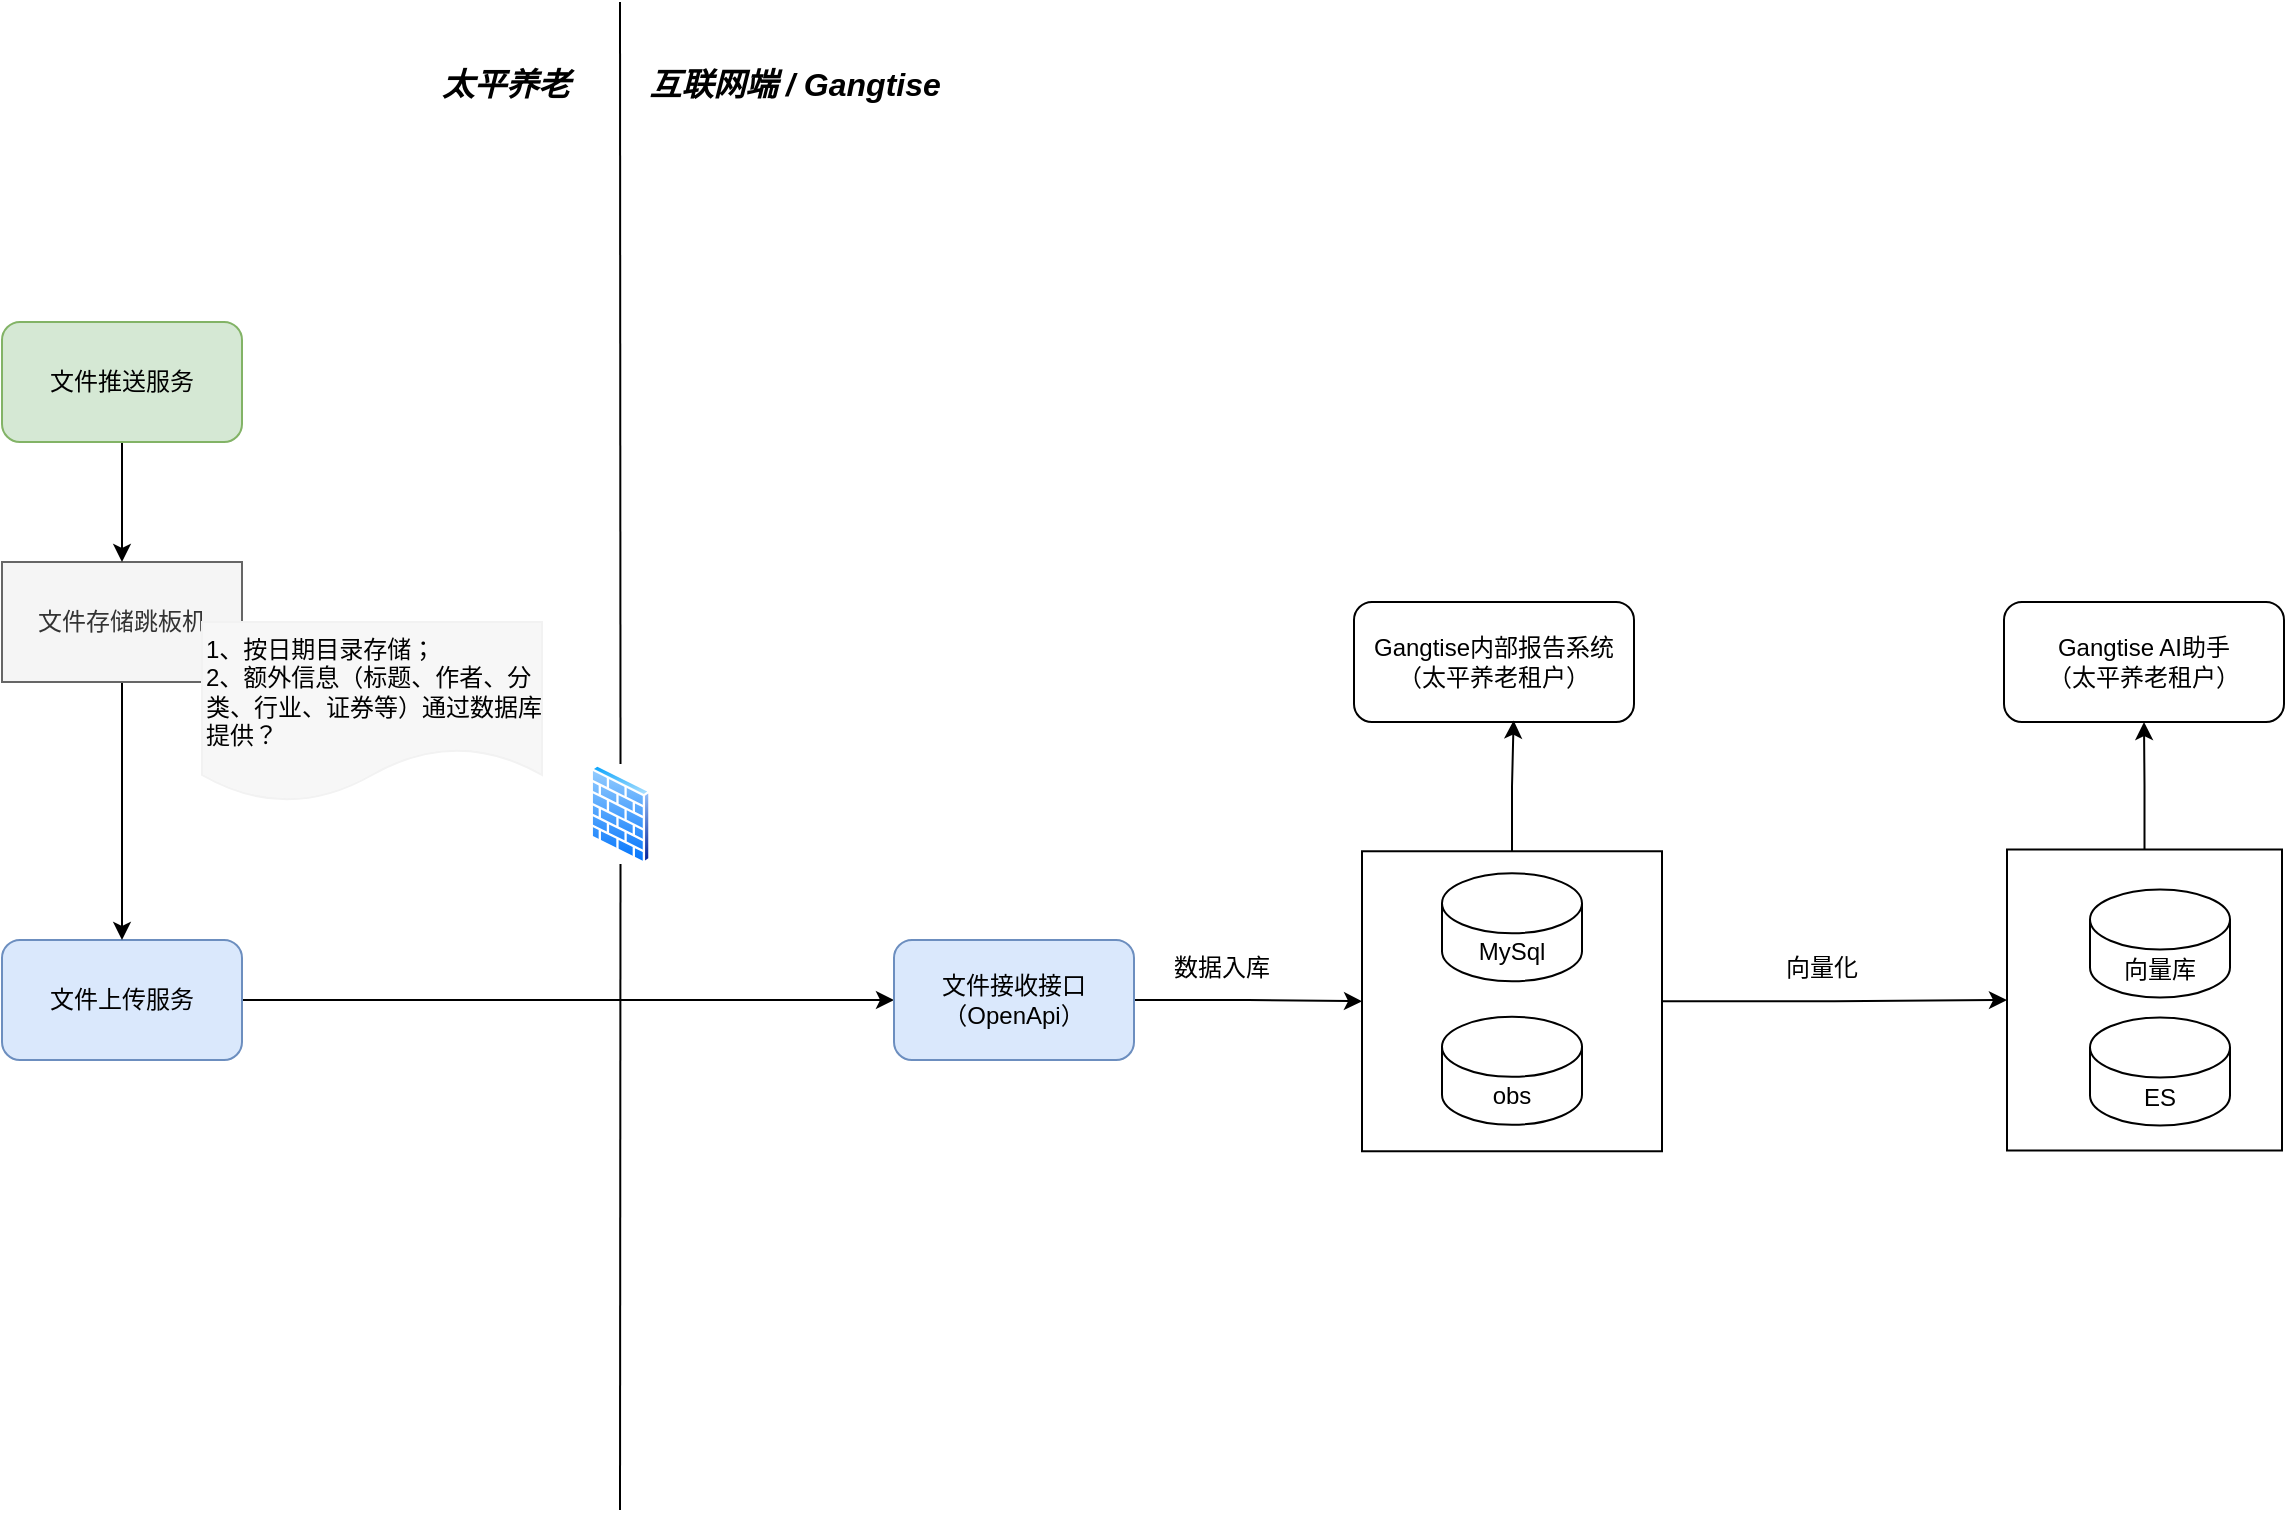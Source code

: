 <mxfile version="24.8.2">
  <diagram name="第 1 页" id="U4IAuHqMJG7AL6-bSId_">
    <mxGraphModel dx="2202" dy="777" grid="1" gridSize="10" guides="1" tooltips="1" connect="1" arrows="1" fold="1" page="1" pageScale="1" pageWidth="827" pageHeight="1169" math="0" shadow="0">
      <root>
        <mxCell id="0" />
        <mxCell id="1" parent="0" />
        <mxCell id="jtawM9_IdTwoaFk0VFE8-23" value="" style="rounded=0;whiteSpace=wrap;html=1;" vertex="1" parent="1">
          <mxGeometry x="620" y="464.63" width="150" height="150" as="geometry" />
        </mxCell>
        <mxCell id="jtawM9_IdTwoaFk0VFE8-25" style="edgeStyle=orthogonalEdgeStyle;rounded=0;orthogonalLoop=1;jettySize=auto;html=1;entryX=0.5;entryY=1;entryDx=0;entryDy=0;" edge="1" parent="1" source="jtawM9_IdTwoaFk0VFE8-18" target="jtawM9_IdTwoaFk0VFE8-16">
          <mxGeometry relative="1" as="geometry" />
        </mxCell>
        <mxCell id="jtawM9_IdTwoaFk0VFE8-18" value="" style="rounded=0;whiteSpace=wrap;html=1;" vertex="1" parent="1">
          <mxGeometry x="942.5" y="463.75" width="137.5" height="150.5" as="geometry" />
        </mxCell>
        <mxCell id="jtawM9_IdTwoaFk0VFE8-1" value="" style="endArrow=none;html=1;fontSize=12;" edge="1" parent="1" source="jtawM9_IdTwoaFk0VFE8-2">
          <mxGeometry width="50" height="50" relative="1" as="geometry">
            <mxPoint x="246.63" y="534" as="sourcePoint" />
            <mxPoint x="249" y="40" as="targetPoint" />
          </mxGeometry>
        </mxCell>
        <mxCell id="jtawM9_IdTwoaFk0VFE8-2" value="" style="aspect=fixed;perimeter=ellipsePerimeter;html=1;align=center;shadow=0;dashed=0;spacingTop=3;image;image=img/lib/active_directory/firewall.svg;fontSize=12;" vertex="1" parent="1">
          <mxGeometry x="234" y="421" width="30.5" height="50" as="geometry" />
        </mxCell>
        <mxCell id="jtawM9_IdTwoaFk0VFE8-3" value="" style="endArrow=none;html=1;" edge="1" parent="1" target="jtawM9_IdTwoaFk0VFE8-2">
          <mxGeometry width="50" height="50" relative="1" as="geometry">
            <mxPoint x="249" y="794" as="sourcePoint" />
            <mxPoint x="246.63" y="164" as="targetPoint" />
          </mxGeometry>
        </mxCell>
        <mxCell id="jtawM9_IdTwoaFk0VFE8-4" value="太平养老" style="text;html=1;strokeColor=none;fillColor=none;align=center;verticalAlign=middle;whiteSpace=wrap;rounded=0;dashed=1;dashPattern=1 1;fontSize=16;fontStyle=3" vertex="1" parent="1">
          <mxGeometry x="150" y="71" width="84" height="20" as="geometry" />
        </mxCell>
        <mxCell id="jtawM9_IdTwoaFk0VFE8-5" value="互联网端 / Gangtise" style="text;html=1;strokeColor=none;fillColor=none;align=center;verticalAlign=middle;whiteSpace=wrap;rounded=0;dashed=1;dashPattern=1 1;fontSize=16;fontStyle=3" vertex="1" parent="1">
          <mxGeometry x="251" y="71" width="170.75" height="20" as="geometry" />
        </mxCell>
        <mxCell id="jtawM9_IdTwoaFk0VFE8-13" style="edgeStyle=orthogonalEdgeStyle;rounded=0;orthogonalLoop=1;jettySize=auto;html=1;" edge="1" parent="1" source="jtawM9_IdTwoaFk0VFE8-6" target="jtawM9_IdTwoaFk0VFE8-9">
          <mxGeometry relative="1" as="geometry" />
        </mxCell>
        <mxCell id="jtawM9_IdTwoaFk0VFE8-6" value="文件上传服务" style="rounded=1;whiteSpace=wrap;html=1;fillColor=#dae8fc;strokeColor=#6c8ebf;" vertex="1" parent="1">
          <mxGeometry x="-60" y="509" width="120" height="60" as="geometry" />
        </mxCell>
        <mxCell id="jtawM9_IdTwoaFk0VFE8-12" style="edgeStyle=orthogonalEdgeStyle;rounded=0;orthogonalLoop=1;jettySize=auto;html=1;entryX=0.5;entryY=0;entryDx=0;entryDy=0;" edge="1" parent="1" source="jtawM9_IdTwoaFk0VFE8-8" target="jtawM9_IdTwoaFk0VFE8-6">
          <mxGeometry relative="1" as="geometry" />
        </mxCell>
        <mxCell id="jtawM9_IdTwoaFk0VFE8-8" value="文件存储跳板机" style="rounded=0;whiteSpace=wrap;html=1;fillColor=#f5f5f5;strokeColor=#666666;fontColor=#333333;" vertex="1" parent="1">
          <mxGeometry x="-60" y="320" width="120" height="60" as="geometry" />
        </mxCell>
        <mxCell id="jtawM9_IdTwoaFk0VFE8-15" style="edgeStyle=orthogonalEdgeStyle;rounded=0;orthogonalLoop=1;jettySize=auto;html=1;entryX=0;entryY=0.5;entryDx=0;entryDy=0;" edge="1" parent="1" source="jtawM9_IdTwoaFk0VFE8-9" target="jtawM9_IdTwoaFk0VFE8-23">
          <mxGeometry relative="1" as="geometry" />
        </mxCell>
        <mxCell id="jtawM9_IdTwoaFk0VFE8-9" value="&lt;div&gt;文件接收接口&lt;/div&gt;&lt;div&gt;（OpenApi）&lt;br&gt;&lt;/div&gt;" style="rounded=1;whiteSpace=wrap;html=1;fillColor=#dae8fc;strokeColor=#6c8ebf;" vertex="1" parent="1">
          <mxGeometry x="386" y="509" width="120" height="60" as="geometry" />
        </mxCell>
        <mxCell id="jtawM9_IdTwoaFk0VFE8-11" style="edgeStyle=orthogonalEdgeStyle;rounded=0;orthogonalLoop=1;jettySize=auto;html=1;" edge="1" parent="1" source="jtawM9_IdTwoaFk0VFE8-10" target="jtawM9_IdTwoaFk0VFE8-8">
          <mxGeometry relative="1" as="geometry" />
        </mxCell>
        <mxCell id="jtawM9_IdTwoaFk0VFE8-10" value="文件推送服务" style="rounded=1;whiteSpace=wrap;html=1;fillColor=#d5e8d4;strokeColor=#82b366;" vertex="1" parent="1">
          <mxGeometry x="-60" y="200" width="120" height="60" as="geometry" />
        </mxCell>
        <mxCell id="jtawM9_IdTwoaFk0VFE8-21" style="edgeStyle=orthogonalEdgeStyle;rounded=0;orthogonalLoop=1;jettySize=auto;html=1;entryX=0;entryY=0.5;entryDx=0;entryDy=0;" edge="1" parent="1" source="jtawM9_IdTwoaFk0VFE8-23" target="jtawM9_IdTwoaFk0VFE8-18">
          <mxGeometry relative="1" as="geometry" />
        </mxCell>
        <mxCell id="jtawM9_IdTwoaFk0VFE8-14" value="&lt;div&gt;Gangtise内部报告系统&lt;/div&gt;&lt;div&gt;（太平养老租户）&lt;br&gt;&lt;/div&gt;" style="rounded=1;whiteSpace=wrap;html=1;" vertex="1" parent="1">
          <mxGeometry x="616" y="340" width="140" height="60" as="geometry" />
        </mxCell>
        <mxCell id="jtawM9_IdTwoaFk0VFE8-16" value="&lt;div&gt;Gangtise AI助手&lt;/div&gt;&lt;div&gt;（太平养老租户）&lt;br&gt;&lt;/div&gt;" style="rounded=1;whiteSpace=wrap;html=1;" vertex="1" parent="1">
          <mxGeometry x="941" y="340" width="140" height="60" as="geometry" />
        </mxCell>
        <mxCell id="jtawM9_IdTwoaFk0VFE8-17" value="向量库" style="shape=cylinder3;whiteSpace=wrap;html=1;boundedLbl=1;backgroundOutline=1;size=15;" vertex="1" parent="1">
          <mxGeometry x="984" y="483.75" width="70" height="54" as="geometry" />
        </mxCell>
        <mxCell id="jtawM9_IdTwoaFk0VFE8-19" value="ES" style="shape=cylinder3;whiteSpace=wrap;html=1;boundedLbl=1;backgroundOutline=1;size=15;" vertex="1" parent="1">
          <mxGeometry x="984" y="547.75" width="70" height="54" as="geometry" />
        </mxCell>
        <mxCell id="jtawM9_IdTwoaFk0VFE8-20" value="obs" style="shape=cylinder3;whiteSpace=wrap;html=1;boundedLbl=1;backgroundOutline=1;size=15;" vertex="1" parent="1">
          <mxGeometry x="660" y="547.38" width="70" height="54" as="geometry" />
        </mxCell>
        <mxCell id="jtawM9_IdTwoaFk0VFE8-22" value="MySql" style="shape=cylinder3;whiteSpace=wrap;html=1;boundedLbl=1;backgroundOutline=1;size=15;" vertex="1" parent="1">
          <mxGeometry x="660" y="475.63" width="70" height="54" as="geometry" />
        </mxCell>
        <mxCell id="jtawM9_IdTwoaFk0VFE8-24" style="edgeStyle=orthogonalEdgeStyle;rounded=0;orthogonalLoop=1;jettySize=auto;html=1;entryX=0.57;entryY=0.988;entryDx=0;entryDy=0;entryPerimeter=0;" edge="1" parent="1" source="jtawM9_IdTwoaFk0VFE8-23" target="jtawM9_IdTwoaFk0VFE8-14">
          <mxGeometry relative="1" as="geometry" />
        </mxCell>
        <mxCell id="jtawM9_IdTwoaFk0VFE8-26" value="数据入库" style="text;html=1;align=center;verticalAlign=middle;whiteSpace=wrap;rounded=0;" vertex="1" parent="1">
          <mxGeometry x="520" y="507.75" width="60" height="30" as="geometry" />
        </mxCell>
        <mxCell id="jtawM9_IdTwoaFk0VFE8-27" value="向量化" style="text;html=1;align=center;verticalAlign=middle;whiteSpace=wrap;rounded=0;" vertex="1" parent="1">
          <mxGeometry x="820" y="507.75" width="60" height="30" as="geometry" />
        </mxCell>
        <mxCell id="jtawM9_IdTwoaFk0VFE8-28" value="&lt;div&gt;1、按日期目录存储；&lt;/div&gt;&lt;div&gt;2、额外信息（标题、作者、分类、行业、证券等）通过数据库提供？&lt;/div&gt;" style="shape=document;whiteSpace=wrap;html=1;boundedLbl=1;align=left;verticalAlign=top;strokeColor=#F2F2F2;fillColor=#F7F7F7;" vertex="1" parent="1">
          <mxGeometry x="40" y="350" width="170" height="90" as="geometry" />
        </mxCell>
      </root>
    </mxGraphModel>
  </diagram>
</mxfile>
